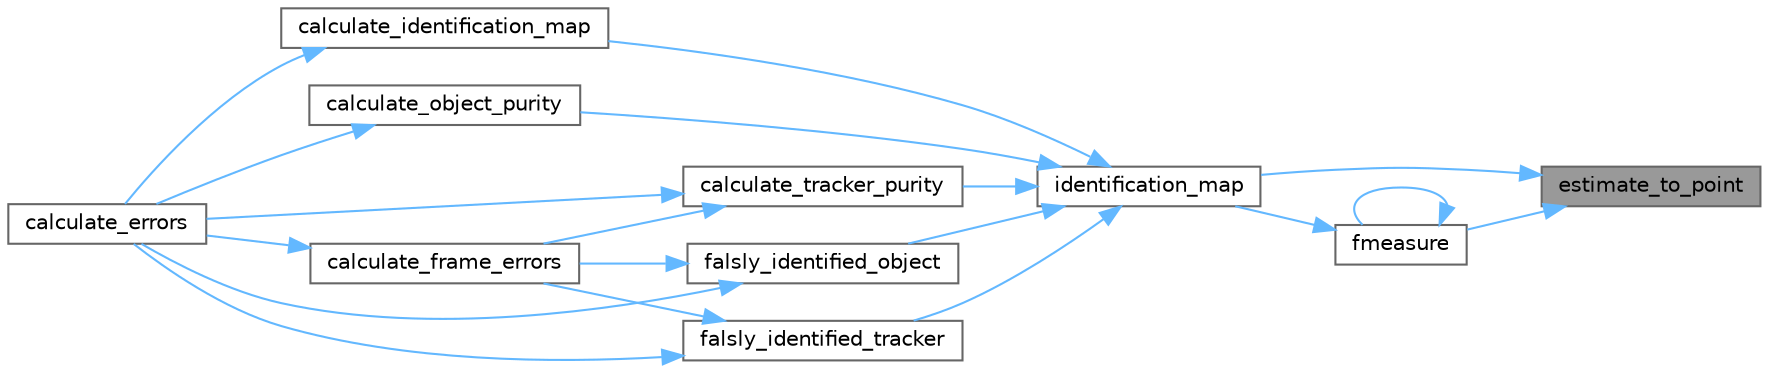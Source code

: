 digraph "estimate_to_point"
{
 // LATEX_PDF_SIZE
  bgcolor="transparent";
  edge [fontname=Helvetica,fontsize=10,labelfontname=Helvetica,labelfontsize=10];
  node [fontname=Helvetica,fontsize=10,shape=box,height=0.2,width=0.4];
  rankdir="RL";
  Node1 [id="Node000001",label="estimate_to_point",height=0.2,width=0.4,color="gray40", fillcolor="grey60", style="filled", fontcolor="black",tooltip=" "];
  Node1 -> Node2 [id="edge1_Node000001_Node000002",dir="back",color="steelblue1",style="solid",tooltip=" "];
  Node2 [id="Node000002",label="fmeasure",height=0.2,width=0.4,color="grey40", fillcolor="white", style="filled",URL="$a00154.html#a1990a7819cacf1d4c1d72db40e19d7a9",tooltip=" "];
  Node2 -> Node2 [id="edge2_Node000002_Node000002",dir="back",color="steelblue1",style="solid",tooltip=" "];
  Node2 -> Node3 [id="edge3_Node000002_Node000003",dir="back",color="steelblue1",style="solid",tooltip=" "];
  Node3 [id="Node000003",label="identification_map",height=0.2,width=0.4,color="grey40", fillcolor="white", style="filled",URL="$a00154.html#aaaad9fe0f151923410425485f2f4c4ed",tooltip=" "];
  Node3 -> Node4 [id="edge4_Node000003_Node000004",dir="back",color="steelblue1",style="solid",tooltip=" "];
  Node4 [id="Node000004",label="calculate_identification_map",height=0.2,width=0.4,color="grey40", fillcolor="white", style="filled",URL="$a00154.html#a3639a941793f544ac8da43787caf0e79",tooltip="Calculates Identification map for an entire video."];
  Node4 -> Node5 [id="edge5_Node000004_Node000005",dir="back",color="steelblue1",style="solid",tooltip=" "];
  Node5 [id="Node000005",label="calculate_errors",height=0.2,width=0.4,color="grey40", fillcolor="white", style="filled",URL="$a00154.html#a2cc5036fce7e6fbf3fb8e999bcf5ae25",tooltip=" "];
  Node3 -> Node6 [id="edge6_Node000003_Node000006",dir="back",color="steelblue1",style="solid",tooltip=" "];
  Node6 [id="Node000006",label="calculate_object_purity",height=0.2,width=0.4,color="grey40", fillcolor="white", style="filled",URL="$a00154.html#afa5e4bd548b6ad8817feade0a06a04f2",tooltip=" "];
  Node6 -> Node5 [id="edge7_Node000006_Node000005",dir="back",color="steelblue1",style="solid",tooltip=" "];
  Node3 -> Node7 [id="edge8_Node000003_Node000007",dir="back",color="steelblue1",style="solid",tooltip=" "];
  Node7 [id="Node000007",label="calculate_tracker_purity",height=0.2,width=0.4,color="grey40", fillcolor="white", style="filled",URL="$a00154.html#abe18d5f6b249e1dde980ff17aabf9e8f",tooltip=" "];
  Node7 -> Node5 [id="edge9_Node000007_Node000005",dir="back",color="steelblue1",style="solid",tooltip=" "];
  Node7 -> Node8 [id="edge10_Node000007_Node000008",dir="back",color="steelblue1",style="solid",tooltip=" "];
  Node8 [id="Node000008",label="calculate_frame_errors",height=0.2,width=0.4,color="grey40", fillcolor="white", style="filled",URL="$a00154.html#afb84b7efc3d1670971c3a96f2289ac5a",tooltip=" "];
  Node8 -> Node5 [id="edge11_Node000008_Node000005",dir="back",color="steelblue1",style="solid",tooltip=" "];
  Node3 -> Node9 [id="edge12_Node000003_Node000009",dir="back",color="steelblue1",style="solid",tooltip=" "];
  Node9 [id="Node000009",label="falsly_identified_object",height=0.2,width=0.4,color="grey40", fillcolor="white", style="filled",URL="$a00154.html#a2a0bf799d0e7ebe787ced89e43d09bb5",tooltip=" "];
  Node9 -> Node5 [id="edge13_Node000009_Node000005",dir="back",color="steelblue1",style="solid",tooltip=" "];
  Node9 -> Node8 [id="edge14_Node000009_Node000008",dir="back",color="steelblue1",style="solid",tooltip=" "];
  Node3 -> Node10 [id="edge15_Node000003_Node000010",dir="back",color="steelblue1",style="solid",tooltip=" "];
  Node10 [id="Node000010",label="falsly_identified_tracker",height=0.2,width=0.4,color="grey40", fillcolor="white", style="filled",URL="$a00154.html#a86b2c6d7d6195d366eca3c999f3219a2",tooltip=" "];
  Node10 -> Node5 [id="edge16_Node000010_Node000005",dir="back",color="steelblue1",style="solid",tooltip=" "];
  Node10 -> Node8 [id="edge17_Node000010_Node000008",dir="back",color="steelblue1",style="solid",tooltip=" "];
  Node1 -> Node3 [id="edge18_Node000001_Node000003",dir="back",color="steelblue1",style="solid",tooltip=" "];
}
